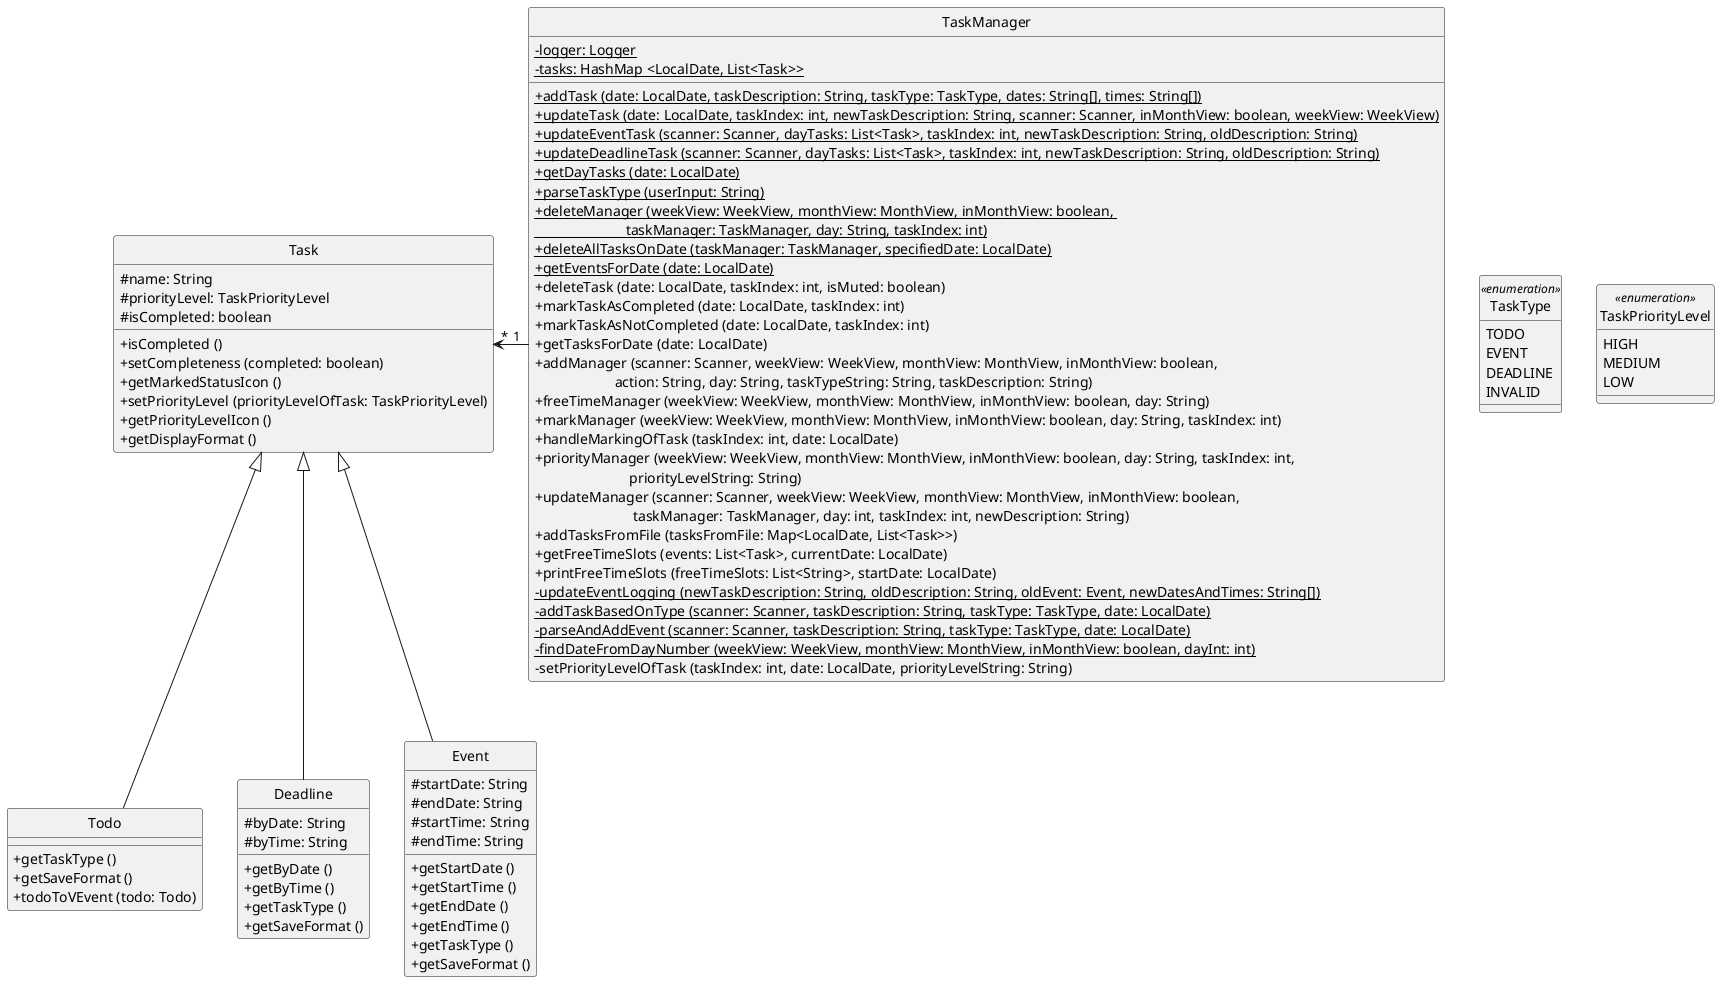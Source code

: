 @startuml

skinparam classAttributeIconSize 0

class TaskManager {
- {static} logger: Logger
- {static} tasks: HashMap <LocalDate, List<Task>>

+ {static} addTask (date: LocalDate, taskDescription: String, taskType: TaskType, dates: String[], times: String[])
+ {static} updateTask (date: LocalDate, taskIndex: int, newTaskDescription: String, scanner: Scanner, inMonthView: boolean, weekView: WeekView)
+ {static} updateEventTask (scanner: Scanner, dayTasks: List<Task>, taskIndex: int, newTaskDescription: String, oldDescription: String)
+ {static} updateDeadlineTask (scanner: Scanner, dayTasks: List<Task>, taskIndex: int, newTaskDescription: String, oldDescription: String)
+ {static} getDayTasks (date: LocalDate)
+ {static} parseTaskType (userInput: String)
+ {static} deleteManager (weekView: WeekView, monthView: MonthView, inMonthView: boolean, \n                         taskManager: TaskManager, day: String, taskIndex: int)
+ {static} deleteAllTasksOnDate (taskManager: TaskManager, specifiedDate: LocalDate)
+ {static} getEventsForDate (date: LocalDate)
+ deleteTask (date: LocalDate, taskIndex: int, isMuted: boolean)
+ markTaskAsCompleted (date: LocalDate, taskIndex: int)
+ markTaskAsNotCompleted (date: LocalDate, taskIndex: int)
+ getTasksForDate (date: LocalDate)
+ addManager (scanner: Scanner, weekView: WeekView, monthView: MonthView, inMonthView: boolean, \n                      action: String, day: String, taskTypeString: String, taskDescription: String)
+ freeTimeManager (weekView: WeekView, monthView: MonthView, inMonthView: boolean, day: String)
+ markManager (weekView: WeekView, monthView: MonthView, inMonthView: boolean, day: String, taskIndex: int)
+ handleMarkingOfTask (taskIndex: int, date: LocalDate)
+ priorityManager (weekView: WeekView, monthView: MonthView, inMonthView: boolean, day: String, taskIndex: int, \n                          priorityLevelString: String)
+ updateManager (scanner: Scanner, weekView: WeekView, monthView: MonthView, inMonthView: boolean, \n                           taskManager: TaskManager, day: int, taskIndex: int, newDescription: String)
+ addTasksFromFile (tasksFromFile: Map<LocalDate, List<Task>>)
+ getFreeTimeSlots (events: List<Task>, currentDate: LocalDate)
+ printFreeTimeSlots (freeTimeSlots: List<String>, startDate: LocalDate)
- {static} updateEventLogging (newTaskDescription: String, oldDescription: String, oldEvent: Event, newDatesAndTimes: String[])
- {static} addTaskBasedOnType (scanner: Scanner, taskDescription: String, taskType: TaskType, date: LocalDate)
- {static} parseAndAddEvent (scanner: Scanner, taskDescription: String, taskType: TaskType, date: LocalDate)
- {static} findDateFromDayNumber (weekView: WeekView, monthView: MonthView, inMonthView: boolean, dayInt: int)
- setPriorityLevelOfTask (taskIndex: int, date: LocalDate, priorityLevelString: String)
}

class Task {
# name: String
# priorityLevel: TaskPriorityLevel
# isCompleted: boolean
+ isCompleted ()
+ setCompleteness (completed: boolean)
+ getMarkedStatusIcon ()
+ setPriorityLevel (priorityLevelOfTask: TaskPriorityLevel)
+ getPriorityLevelIcon ()
+ getDisplayFormat ()
}

class Todo extends Task {
+ getTaskType ()
+ getSaveFormat ()
+ todoToVEvent (todo: Todo)
}

class Deadline extends Task {
# byDate: String
# byTime: String
+ getByDate ()
+ getByTime ()
+ getTaskType ()
+ getSaveFormat ()
}
class Event extends Task {
# startDate: String
# endDate: String
# startTime: String
# endTime: String
+ getStartDate ()
+ getStartTime ()
+ getEndDate ()
+ getEndTime ()
+ getTaskType ()
+ getSaveFormat ()
}


enum TaskType <<enumeration>> {
TODO
EVENT
DEADLINE
INVALID
}

enum TaskPriorityLevel <<enumeration>> {
HIGH
MEDIUM
LOW
}

hide circle

Task "*"  <- "1"TaskManager

@enduml
